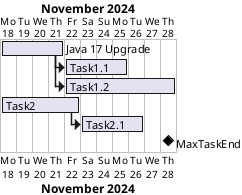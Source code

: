 @startgantt
Project starts at 2024/11/18
[Java 17 Upgrade] as [Java17] requires 4 days
then [Task1.1] requires 4 days
[Task1.2] starts at [Java17]'s end and requires 7 days

[Task2] requires 5 days
then [Task2.1] requires 4 days

[MaxTaskEnd] happens at [Task1.1]'s end
[MaxTaskEnd] happens at [Task1.2]'s end
[MaxTaskEnd] happens at [Task2.1]'s end

@endgantt

